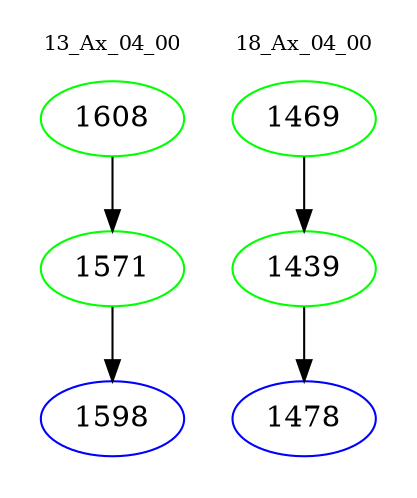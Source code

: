 digraph{
subgraph cluster_0 {
color = white
label = "13_Ax_04_00";
fontsize=10;
T0_1608 [label="1608", color="green"]
T0_1608 -> T0_1571 [color="black"]
T0_1571 [label="1571", color="green"]
T0_1571 -> T0_1598 [color="black"]
T0_1598 [label="1598", color="blue"]
}
subgraph cluster_1 {
color = white
label = "18_Ax_04_00";
fontsize=10;
T1_1469 [label="1469", color="green"]
T1_1469 -> T1_1439 [color="black"]
T1_1439 [label="1439", color="green"]
T1_1439 -> T1_1478 [color="black"]
T1_1478 [label="1478", color="blue"]
}
}
